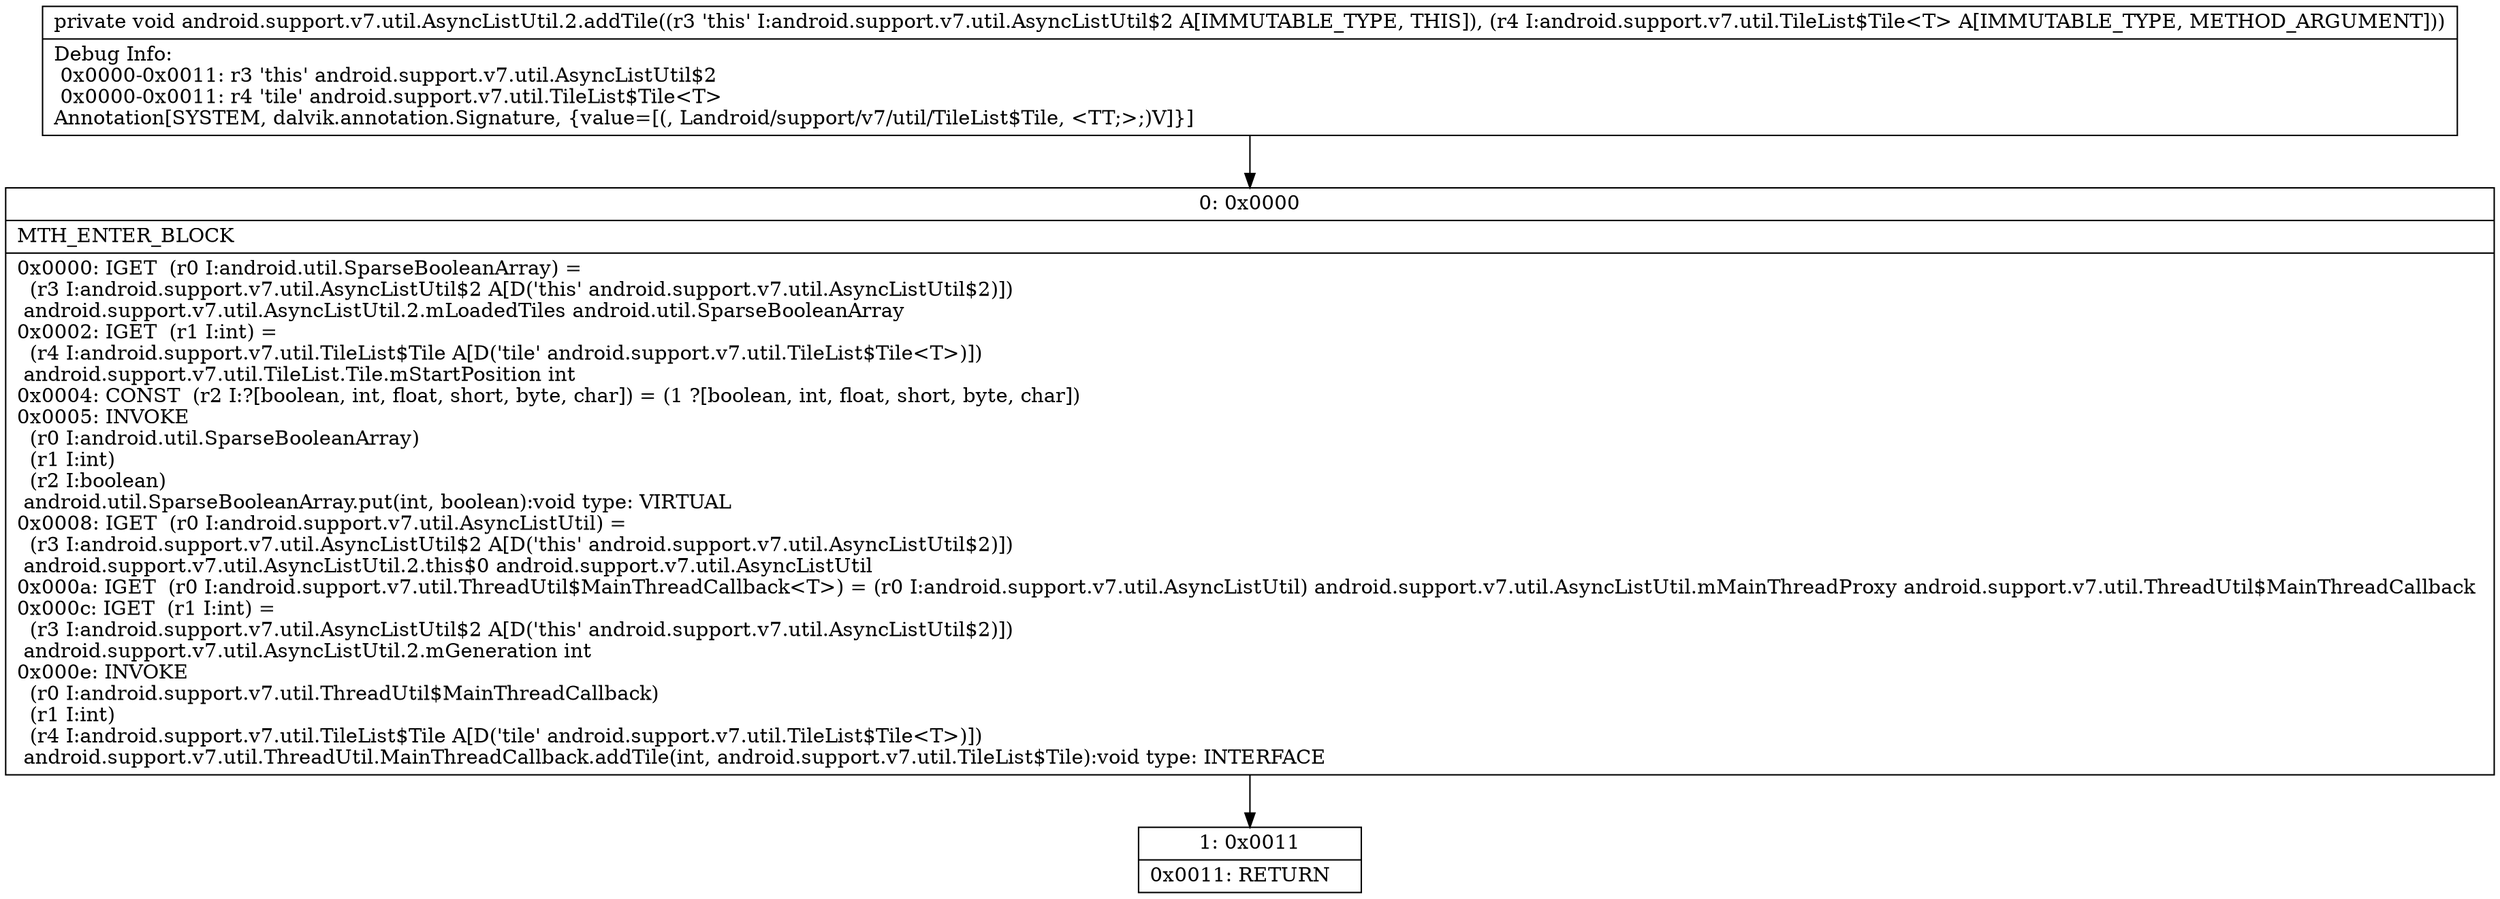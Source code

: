digraph "CFG forandroid.support.v7.util.AsyncListUtil.2.addTile(Landroid\/support\/v7\/util\/TileList$Tile;)V" {
Node_0 [shape=record,label="{0\:\ 0x0000|MTH_ENTER_BLOCK\l|0x0000: IGET  (r0 I:android.util.SparseBooleanArray) = \l  (r3 I:android.support.v7.util.AsyncListUtil$2 A[D('this' android.support.v7.util.AsyncListUtil$2)])\l android.support.v7.util.AsyncListUtil.2.mLoadedTiles android.util.SparseBooleanArray \l0x0002: IGET  (r1 I:int) = \l  (r4 I:android.support.v7.util.TileList$Tile A[D('tile' android.support.v7.util.TileList$Tile\<T\>)])\l android.support.v7.util.TileList.Tile.mStartPosition int \l0x0004: CONST  (r2 I:?[boolean, int, float, short, byte, char]) = (1 ?[boolean, int, float, short, byte, char]) \l0x0005: INVOKE  \l  (r0 I:android.util.SparseBooleanArray)\l  (r1 I:int)\l  (r2 I:boolean)\l android.util.SparseBooleanArray.put(int, boolean):void type: VIRTUAL \l0x0008: IGET  (r0 I:android.support.v7.util.AsyncListUtil) = \l  (r3 I:android.support.v7.util.AsyncListUtil$2 A[D('this' android.support.v7.util.AsyncListUtil$2)])\l android.support.v7.util.AsyncListUtil.2.this$0 android.support.v7.util.AsyncListUtil \l0x000a: IGET  (r0 I:android.support.v7.util.ThreadUtil$MainThreadCallback\<T\>) = (r0 I:android.support.v7.util.AsyncListUtil) android.support.v7.util.AsyncListUtil.mMainThreadProxy android.support.v7.util.ThreadUtil$MainThreadCallback \l0x000c: IGET  (r1 I:int) = \l  (r3 I:android.support.v7.util.AsyncListUtil$2 A[D('this' android.support.v7.util.AsyncListUtil$2)])\l android.support.v7.util.AsyncListUtil.2.mGeneration int \l0x000e: INVOKE  \l  (r0 I:android.support.v7.util.ThreadUtil$MainThreadCallback)\l  (r1 I:int)\l  (r4 I:android.support.v7.util.TileList$Tile A[D('tile' android.support.v7.util.TileList$Tile\<T\>)])\l android.support.v7.util.ThreadUtil.MainThreadCallback.addTile(int, android.support.v7.util.TileList$Tile):void type: INTERFACE \l}"];
Node_1 [shape=record,label="{1\:\ 0x0011|0x0011: RETURN   \l}"];
MethodNode[shape=record,label="{private void android.support.v7.util.AsyncListUtil.2.addTile((r3 'this' I:android.support.v7.util.AsyncListUtil$2 A[IMMUTABLE_TYPE, THIS]), (r4 I:android.support.v7.util.TileList$Tile\<T\> A[IMMUTABLE_TYPE, METHOD_ARGUMENT]))  | Debug Info:\l  0x0000\-0x0011: r3 'this' android.support.v7.util.AsyncListUtil$2\l  0x0000\-0x0011: r4 'tile' android.support.v7.util.TileList$Tile\<T\>\lAnnotation[SYSTEM, dalvik.annotation.Signature, \{value=[(, Landroid\/support\/v7\/util\/TileList$Tile, \<TT;\>;)V]\}]\l}"];
MethodNode -> Node_0;
Node_0 -> Node_1;
}


